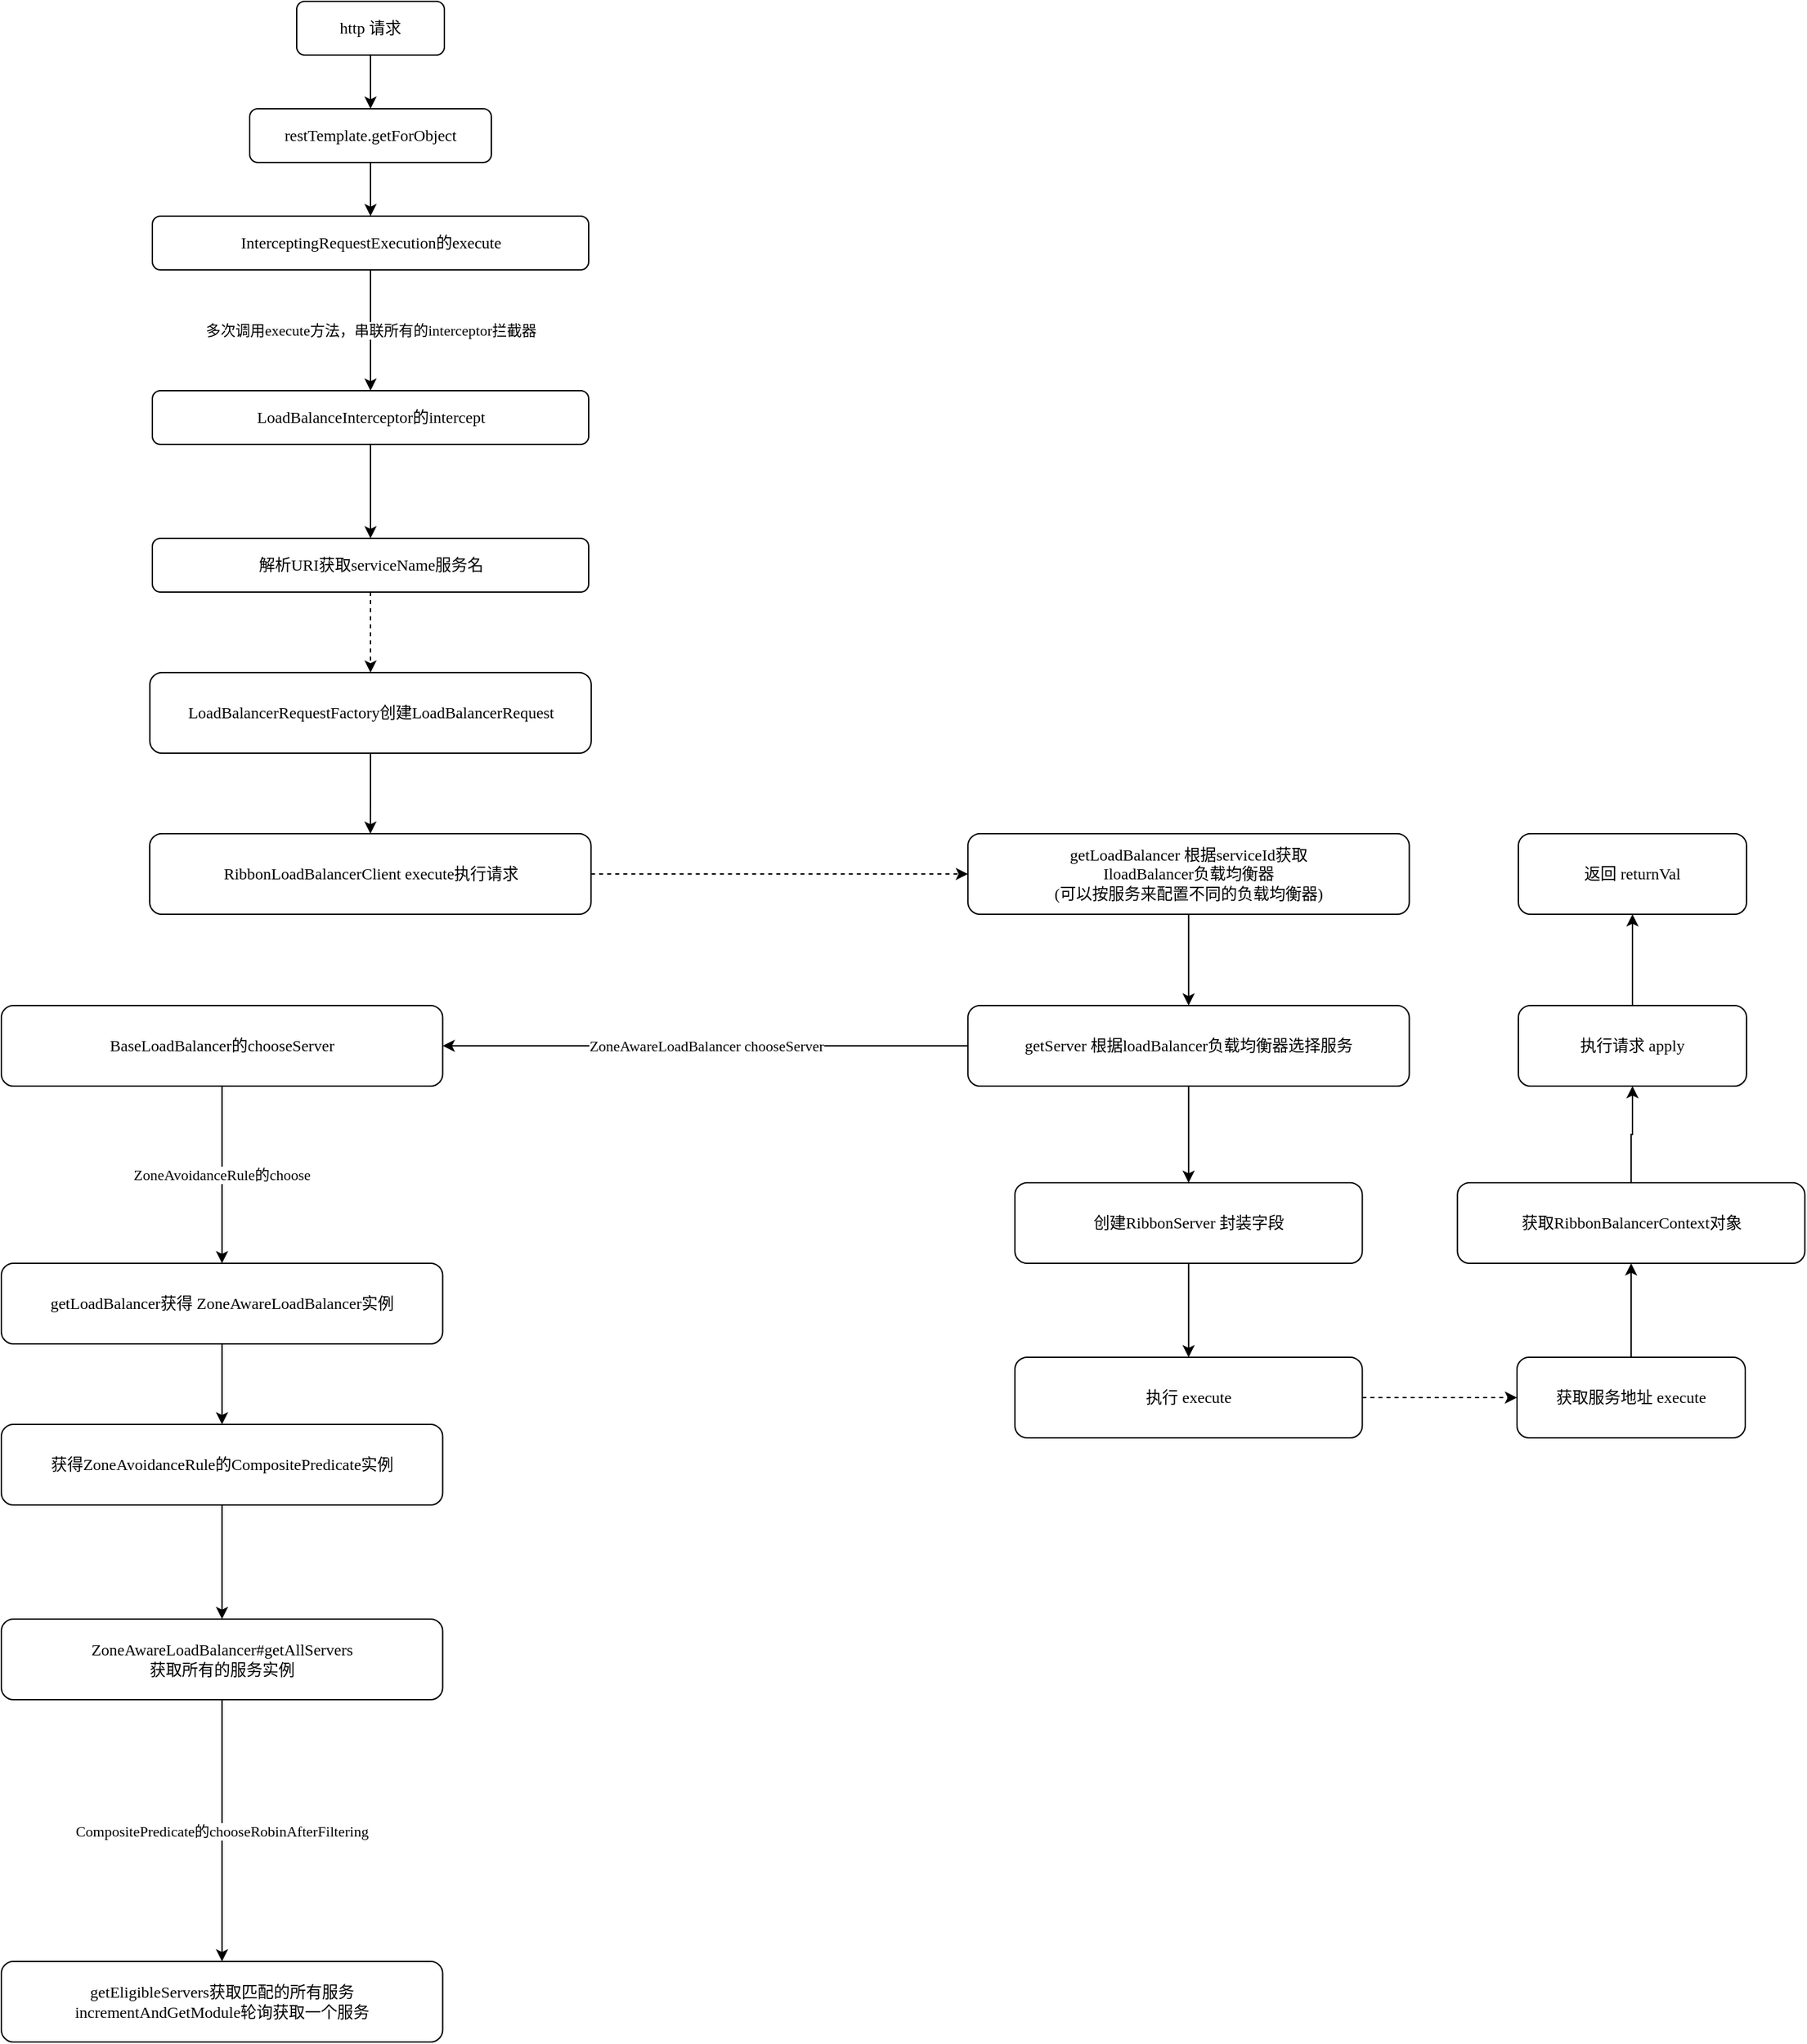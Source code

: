 <mxfile version="14.1.2" type="github">
  <diagram name="Page-1" id="8ce9d11a-91a2-4d17-14d8-a56ed91bf033">
    <mxGraphModel dx="1890" dy="806" grid="1" gridSize="10" guides="1" tooltips="1" connect="1" arrows="1" fold="1" page="1" pageScale="1" pageWidth="1100" pageHeight="850" background="#ffffff" math="0" shadow="0">
      <root>
        <mxCell id="0" />
        <mxCell id="1" parent="0" />
        <mxCell id="5JQUkEHfzBp8Dk0_tp1d-3" style="edgeStyle=orthogonalEdgeStyle;rounded=0;orthogonalLoop=1;jettySize=auto;html=1;exitX=0.5;exitY=1;exitDx=0;exitDy=0;entryX=0.5;entryY=0;entryDx=0;entryDy=0;fontFamily=Verdana;" edge="1" parent="1" source="5JQUkEHfzBp8Dk0_tp1d-1" target="5JQUkEHfzBp8Dk0_tp1d-2">
          <mxGeometry relative="1" as="geometry" />
        </mxCell>
        <mxCell id="5JQUkEHfzBp8Dk0_tp1d-1" value="http 请求" style="rounded=1;whiteSpace=wrap;html=1;shadow=0;labelBackgroundColor=none;strokeWidth=1;fontFamily=Verdana;fontSize=12;align=center;" vertex="1" parent="1">
          <mxGeometry x="120" y="40" width="110" height="40" as="geometry" />
        </mxCell>
        <mxCell id="5JQUkEHfzBp8Dk0_tp1d-5" style="edgeStyle=orthogonalEdgeStyle;rounded=0;orthogonalLoop=1;jettySize=auto;html=1;exitX=0.5;exitY=1;exitDx=0;exitDy=0;entryX=0.5;entryY=0;entryDx=0;entryDy=0;fontFamily=Verdana;" edge="1" parent="1" source="5JQUkEHfzBp8Dk0_tp1d-2" target="5JQUkEHfzBp8Dk0_tp1d-4">
          <mxGeometry relative="1" as="geometry" />
        </mxCell>
        <mxCell id="5JQUkEHfzBp8Dk0_tp1d-2" value="restTemplate.getForObject" style="rounded=1;whiteSpace=wrap;html=1;shadow=0;labelBackgroundColor=none;strokeWidth=1;fontFamily=Verdana;fontSize=12;align=center;" vertex="1" parent="1">
          <mxGeometry x="85" y="120" width="180" height="40" as="geometry" />
        </mxCell>
        <mxCell id="5JQUkEHfzBp8Dk0_tp1d-7" value="多次调用execute方法，串联所有的interceptor拦截器" style="edgeStyle=orthogonalEdgeStyle;rounded=0;orthogonalLoop=1;jettySize=auto;html=1;exitX=0.5;exitY=1;exitDx=0;exitDy=0;entryX=0.5;entryY=0;entryDx=0;entryDy=0;fontFamily=Verdana;" edge="1" parent="1" source="5JQUkEHfzBp8Dk0_tp1d-4" target="5JQUkEHfzBp8Dk0_tp1d-6">
          <mxGeometry relative="1" as="geometry" />
        </mxCell>
        <mxCell id="5JQUkEHfzBp8Dk0_tp1d-4" value="InterceptingRequestExecution的execute" style="rounded=1;whiteSpace=wrap;html=1;shadow=0;labelBackgroundColor=none;strokeWidth=1;fontFamily=Verdana;fontSize=12;align=center;" vertex="1" parent="1">
          <mxGeometry x="12.5" y="200" width="325" height="40" as="geometry" />
        </mxCell>
        <mxCell id="5JQUkEHfzBp8Dk0_tp1d-9" style="edgeStyle=orthogonalEdgeStyle;rounded=0;orthogonalLoop=1;jettySize=auto;html=1;exitX=0.5;exitY=1;exitDx=0;exitDy=0;fontFamily=Verdana;" edge="1" parent="1" source="5JQUkEHfzBp8Dk0_tp1d-6" target="5JQUkEHfzBp8Dk0_tp1d-8">
          <mxGeometry relative="1" as="geometry" />
        </mxCell>
        <mxCell id="5JQUkEHfzBp8Dk0_tp1d-6" value="LoadBalanceInterceptor的intercept" style="rounded=1;whiteSpace=wrap;html=1;shadow=0;labelBackgroundColor=none;strokeWidth=1;fontFamily=Verdana;fontSize=12;align=center;" vertex="1" parent="1">
          <mxGeometry x="12.5" y="330" width="325" height="40" as="geometry" />
        </mxCell>
        <mxCell id="5JQUkEHfzBp8Dk0_tp1d-11" style="edgeStyle=orthogonalEdgeStyle;rounded=0;orthogonalLoop=1;jettySize=auto;html=1;exitX=0.5;exitY=1;exitDx=0;exitDy=0;fontFamily=Verdana;dashed=1;" edge="1" parent="1" source="5JQUkEHfzBp8Dk0_tp1d-8" target="5JQUkEHfzBp8Dk0_tp1d-10">
          <mxGeometry relative="1" as="geometry" />
        </mxCell>
        <mxCell id="5JQUkEHfzBp8Dk0_tp1d-8" value="解析URI获取serviceName服务名" style="rounded=1;whiteSpace=wrap;html=1;shadow=0;labelBackgroundColor=none;strokeWidth=1;fontFamily=Verdana;fontSize=12;align=center;" vertex="1" parent="1">
          <mxGeometry x="12.5" y="440" width="325" height="40" as="geometry" />
        </mxCell>
        <mxCell id="5JQUkEHfzBp8Dk0_tp1d-13" style="edgeStyle=orthogonalEdgeStyle;rounded=0;orthogonalLoop=1;jettySize=auto;html=1;exitX=0.5;exitY=1;exitDx=0;exitDy=0;fontFamily=Verdana;" edge="1" parent="1" source="5JQUkEHfzBp8Dk0_tp1d-10" target="5JQUkEHfzBp8Dk0_tp1d-12">
          <mxGeometry relative="1" as="geometry" />
        </mxCell>
        <mxCell id="5JQUkEHfzBp8Dk0_tp1d-10" value="LoadBalancerRequestFactory创建LoadBalancerRequest&lt;br&gt;" style="rounded=1;whiteSpace=wrap;html=1;shadow=0;labelBackgroundColor=none;strokeWidth=1;fontFamily=Verdana;fontSize=12;align=center;" vertex="1" parent="1">
          <mxGeometry x="10.63" y="540" width="328.75" height="60" as="geometry" />
        </mxCell>
        <mxCell id="5JQUkEHfzBp8Dk0_tp1d-15" style="edgeStyle=orthogonalEdgeStyle;rounded=0;orthogonalLoop=1;jettySize=auto;html=1;exitX=1;exitY=0.5;exitDx=0;exitDy=0;entryX=0;entryY=0.5;entryDx=0;entryDy=0;fontFamily=Verdana;dashed=1;" edge="1" parent="1" source="5JQUkEHfzBp8Dk0_tp1d-12" target="5JQUkEHfzBp8Dk0_tp1d-14">
          <mxGeometry relative="1" as="geometry" />
        </mxCell>
        <mxCell id="5JQUkEHfzBp8Dk0_tp1d-12" value="RibbonLoadBalancerClient execute执行请求" style="rounded=1;whiteSpace=wrap;html=1;shadow=0;labelBackgroundColor=none;strokeWidth=1;fontFamily=Verdana;fontSize=12;align=center;" vertex="1" parent="1">
          <mxGeometry x="10.5" y="660" width="328.75" height="60" as="geometry" />
        </mxCell>
        <mxCell id="5JQUkEHfzBp8Dk0_tp1d-17" style="edgeStyle=orthogonalEdgeStyle;rounded=0;orthogonalLoop=1;jettySize=auto;html=1;exitX=0.5;exitY=1;exitDx=0;exitDy=0;entryX=0.5;entryY=0;entryDx=0;entryDy=0;fontFamily=Verdana;" edge="1" parent="1" source="5JQUkEHfzBp8Dk0_tp1d-14" target="5JQUkEHfzBp8Dk0_tp1d-16">
          <mxGeometry relative="1" as="geometry" />
        </mxCell>
        <mxCell id="5JQUkEHfzBp8Dk0_tp1d-14" value="getLoadBalancer 根据serviceId获取&lt;br&gt;IloadBalancer负载均衡器&lt;br&gt;(可以按服务来配置不同的负载均衡器)" style="rounded=1;whiteSpace=wrap;html=1;shadow=0;labelBackgroundColor=none;strokeWidth=1;fontFamily=Verdana;fontSize=12;align=center;" vertex="1" parent="1">
          <mxGeometry x="620" y="660" width="328.75" height="60" as="geometry" />
        </mxCell>
        <mxCell id="5JQUkEHfzBp8Dk0_tp1d-19" style="edgeStyle=orthogonalEdgeStyle;rounded=0;orthogonalLoop=1;jettySize=auto;html=1;exitX=0.5;exitY=1;exitDx=0;exitDy=0;fontFamily=Verdana;" edge="1" parent="1" source="5JQUkEHfzBp8Dk0_tp1d-16" target="5JQUkEHfzBp8Dk0_tp1d-18">
          <mxGeometry relative="1" as="geometry" />
        </mxCell>
        <mxCell id="5JQUkEHfzBp8Dk0_tp1d-31" value="ZoneAwareLoadBalancer chooseServer" style="edgeStyle=orthogonalEdgeStyle;rounded=0;orthogonalLoop=1;jettySize=auto;html=1;fontFamily=Verdana;" edge="1" parent="1" source="5JQUkEHfzBp8Dk0_tp1d-16" target="5JQUkEHfzBp8Dk0_tp1d-30">
          <mxGeometry relative="1" as="geometry" />
        </mxCell>
        <mxCell id="5JQUkEHfzBp8Dk0_tp1d-16" value="getServer 根据loadBalancer负载均衡器选择服务" style="rounded=1;whiteSpace=wrap;html=1;shadow=0;labelBackgroundColor=none;strokeWidth=1;fontFamily=Verdana;fontSize=12;align=center;" vertex="1" parent="1">
          <mxGeometry x="620" y="788" width="328.75" height="60" as="geometry" />
        </mxCell>
        <mxCell id="5JQUkEHfzBp8Dk0_tp1d-21" value="" style="edgeStyle=orthogonalEdgeStyle;rounded=0;orthogonalLoop=1;jettySize=auto;html=1;fontFamily=Verdana;" edge="1" parent="1" source="5JQUkEHfzBp8Dk0_tp1d-18" target="5JQUkEHfzBp8Dk0_tp1d-20">
          <mxGeometry relative="1" as="geometry" />
        </mxCell>
        <mxCell id="5JQUkEHfzBp8Dk0_tp1d-18" value="创建RibbonServer 封装字段" style="rounded=1;whiteSpace=wrap;html=1;shadow=0;labelBackgroundColor=none;strokeWidth=1;fontFamily=Verdana;fontSize=12;align=center;" vertex="1" parent="1">
          <mxGeometry x="655" y="920" width="258.75" height="60" as="geometry" />
        </mxCell>
        <mxCell id="5JQUkEHfzBp8Dk0_tp1d-23" style="edgeStyle=orthogonalEdgeStyle;rounded=0;orthogonalLoop=1;jettySize=auto;html=1;exitX=1;exitY=0.5;exitDx=0;exitDy=0;entryX=0;entryY=0.5;entryDx=0;entryDy=0;fontFamily=Verdana;dashed=1;" edge="1" parent="1" source="5JQUkEHfzBp8Dk0_tp1d-20" target="5JQUkEHfzBp8Dk0_tp1d-22">
          <mxGeometry relative="1" as="geometry" />
        </mxCell>
        <mxCell id="5JQUkEHfzBp8Dk0_tp1d-20" value="执行 execute" style="rounded=1;whiteSpace=wrap;html=1;shadow=0;labelBackgroundColor=none;strokeWidth=1;fontFamily=Verdana;fontSize=12;align=center;" vertex="1" parent="1">
          <mxGeometry x="655" y="1050" width="258.75" height="60" as="geometry" />
        </mxCell>
        <mxCell id="5JQUkEHfzBp8Dk0_tp1d-25" value="" style="edgeStyle=orthogonalEdgeStyle;rounded=0;orthogonalLoop=1;jettySize=auto;html=1;fontFamily=Verdana;" edge="1" parent="1" source="5JQUkEHfzBp8Dk0_tp1d-22" target="5JQUkEHfzBp8Dk0_tp1d-24">
          <mxGeometry relative="1" as="geometry" />
        </mxCell>
        <mxCell id="5JQUkEHfzBp8Dk0_tp1d-22" value="获取服务地址 execute" style="rounded=1;whiteSpace=wrap;html=1;shadow=0;labelBackgroundColor=none;strokeWidth=1;fontFamily=Verdana;fontSize=12;align=center;" vertex="1" parent="1">
          <mxGeometry x="1029" y="1050" width="170" height="60" as="geometry" />
        </mxCell>
        <mxCell id="5JQUkEHfzBp8Dk0_tp1d-27" value="" style="edgeStyle=orthogonalEdgeStyle;rounded=0;orthogonalLoop=1;jettySize=auto;html=1;fontFamily=Verdana;" edge="1" parent="1" source="5JQUkEHfzBp8Dk0_tp1d-24" target="5JQUkEHfzBp8Dk0_tp1d-26">
          <mxGeometry relative="1" as="geometry" />
        </mxCell>
        <mxCell id="5JQUkEHfzBp8Dk0_tp1d-24" value="获取RibbonBalancerContext对象" style="rounded=1;whiteSpace=wrap;html=1;shadow=0;labelBackgroundColor=none;strokeWidth=1;fontFamily=Verdana;fontSize=12;align=center;" vertex="1" parent="1">
          <mxGeometry x="984.63" y="920" width="258.75" height="60" as="geometry" />
        </mxCell>
        <mxCell id="5JQUkEHfzBp8Dk0_tp1d-29" value="" style="edgeStyle=orthogonalEdgeStyle;rounded=0;orthogonalLoop=1;jettySize=auto;html=1;fontFamily=Verdana;" edge="1" parent="1" source="5JQUkEHfzBp8Dk0_tp1d-26" target="5JQUkEHfzBp8Dk0_tp1d-28">
          <mxGeometry relative="1" as="geometry" />
        </mxCell>
        <mxCell id="5JQUkEHfzBp8Dk0_tp1d-26" value="执行请求 apply" style="rounded=1;whiteSpace=wrap;html=1;shadow=0;labelBackgroundColor=none;strokeWidth=1;fontFamily=Verdana;fontSize=12;align=center;" vertex="1" parent="1">
          <mxGeometry x="1030" y="788" width="170" height="60" as="geometry" />
        </mxCell>
        <mxCell id="5JQUkEHfzBp8Dk0_tp1d-28" value="返回 returnVal" style="rounded=1;whiteSpace=wrap;html=1;shadow=0;labelBackgroundColor=none;strokeWidth=1;fontFamily=Verdana;fontSize=12;align=center;" vertex="1" parent="1">
          <mxGeometry x="1030" y="660" width="170" height="60" as="geometry" />
        </mxCell>
        <mxCell id="5JQUkEHfzBp8Dk0_tp1d-33" value="ZoneAvoidanceRule的choose" style="edgeStyle=orthogonalEdgeStyle;rounded=0;orthogonalLoop=1;jettySize=auto;html=1;exitX=0.5;exitY=1;exitDx=0;exitDy=0;entryX=0.5;entryY=0;entryDx=0;entryDy=0;fontFamily=Verdana;" edge="1" parent="1" source="5JQUkEHfzBp8Dk0_tp1d-30" target="5JQUkEHfzBp8Dk0_tp1d-32">
          <mxGeometry relative="1" as="geometry" />
        </mxCell>
        <mxCell id="5JQUkEHfzBp8Dk0_tp1d-30" value="BaseLoadBalancer的chooseServer" style="rounded=1;whiteSpace=wrap;html=1;shadow=0;labelBackgroundColor=none;strokeWidth=1;fontFamily=Verdana;fontSize=12;align=center;" vertex="1" parent="1">
          <mxGeometry x="-100" y="788" width="328.75" height="60" as="geometry" />
        </mxCell>
        <mxCell id="5JQUkEHfzBp8Dk0_tp1d-35" value="" style="edgeStyle=orthogonalEdgeStyle;rounded=0;orthogonalLoop=1;jettySize=auto;html=1;fontFamily=Verdana;" edge="1" parent="1" source="5JQUkEHfzBp8Dk0_tp1d-32" target="5JQUkEHfzBp8Dk0_tp1d-34">
          <mxGeometry relative="1" as="geometry" />
        </mxCell>
        <mxCell id="5JQUkEHfzBp8Dk0_tp1d-32" value="getLoadBalancer获得 ZoneAwareLoadBalancer实例" style="rounded=1;whiteSpace=wrap;html=1;shadow=0;labelBackgroundColor=none;strokeWidth=1;fontFamily=Verdana;fontSize=12;align=center;" vertex="1" parent="1">
          <mxGeometry x="-100" y="980" width="328.75" height="60" as="geometry" />
        </mxCell>
        <mxCell id="5JQUkEHfzBp8Dk0_tp1d-37" style="edgeStyle=orthogonalEdgeStyle;rounded=0;orthogonalLoop=1;jettySize=auto;html=1;exitX=0.5;exitY=1;exitDx=0;exitDy=0;entryX=0.5;entryY=0;entryDx=0;entryDy=0;fontFamily=Verdana;" edge="1" parent="1" source="5JQUkEHfzBp8Dk0_tp1d-34" target="5JQUkEHfzBp8Dk0_tp1d-36">
          <mxGeometry relative="1" as="geometry" />
        </mxCell>
        <mxCell id="5JQUkEHfzBp8Dk0_tp1d-34" value="获得ZoneAvoidanceRule的CompositePredicate实例" style="rounded=1;whiteSpace=wrap;html=1;shadow=0;labelBackgroundColor=none;strokeWidth=1;fontFamily=Verdana;fontSize=12;align=center;" vertex="1" parent="1">
          <mxGeometry x="-100" y="1100" width="328.75" height="60" as="geometry" />
        </mxCell>
        <mxCell id="5JQUkEHfzBp8Dk0_tp1d-39" value="CompositePredicate的chooseRobinAfterFiltering" style="edgeStyle=orthogonalEdgeStyle;rounded=0;orthogonalLoop=1;jettySize=auto;html=1;fontFamily=Verdana;" edge="1" parent="1" source="5JQUkEHfzBp8Dk0_tp1d-36" target="5JQUkEHfzBp8Dk0_tp1d-38">
          <mxGeometry relative="1" as="geometry" />
        </mxCell>
        <mxCell id="5JQUkEHfzBp8Dk0_tp1d-36" value="ZoneAwareLoadBalancer#getAllServers&lt;br&gt;获取所有的服务实例" style="rounded=1;whiteSpace=wrap;html=1;shadow=0;labelBackgroundColor=none;strokeWidth=1;fontFamily=Verdana;fontSize=12;align=center;" vertex="1" parent="1">
          <mxGeometry x="-100" y="1245" width="328.75" height="60" as="geometry" />
        </mxCell>
        <mxCell id="5JQUkEHfzBp8Dk0_tp1d-38" value="getEligibleServers获取匹配的所有服务&lt;br&gt;incrementAndGetModule轮询获取一个服务" style="rounded=1;whiteSpace=wrap;html=1;shadow=0;labelBackgroundColor=none;strokeWidth=1;fontFamily=Verdana;fontSize=12;align=center;" vertex="1" parent="1">
          <mxGeometry x="-100" y="1500" width="328.75" height="60" as="geometry" />
        </mxCell>
      </root>
    </mxGraphModel>
  </diagram>
</mxfile>
